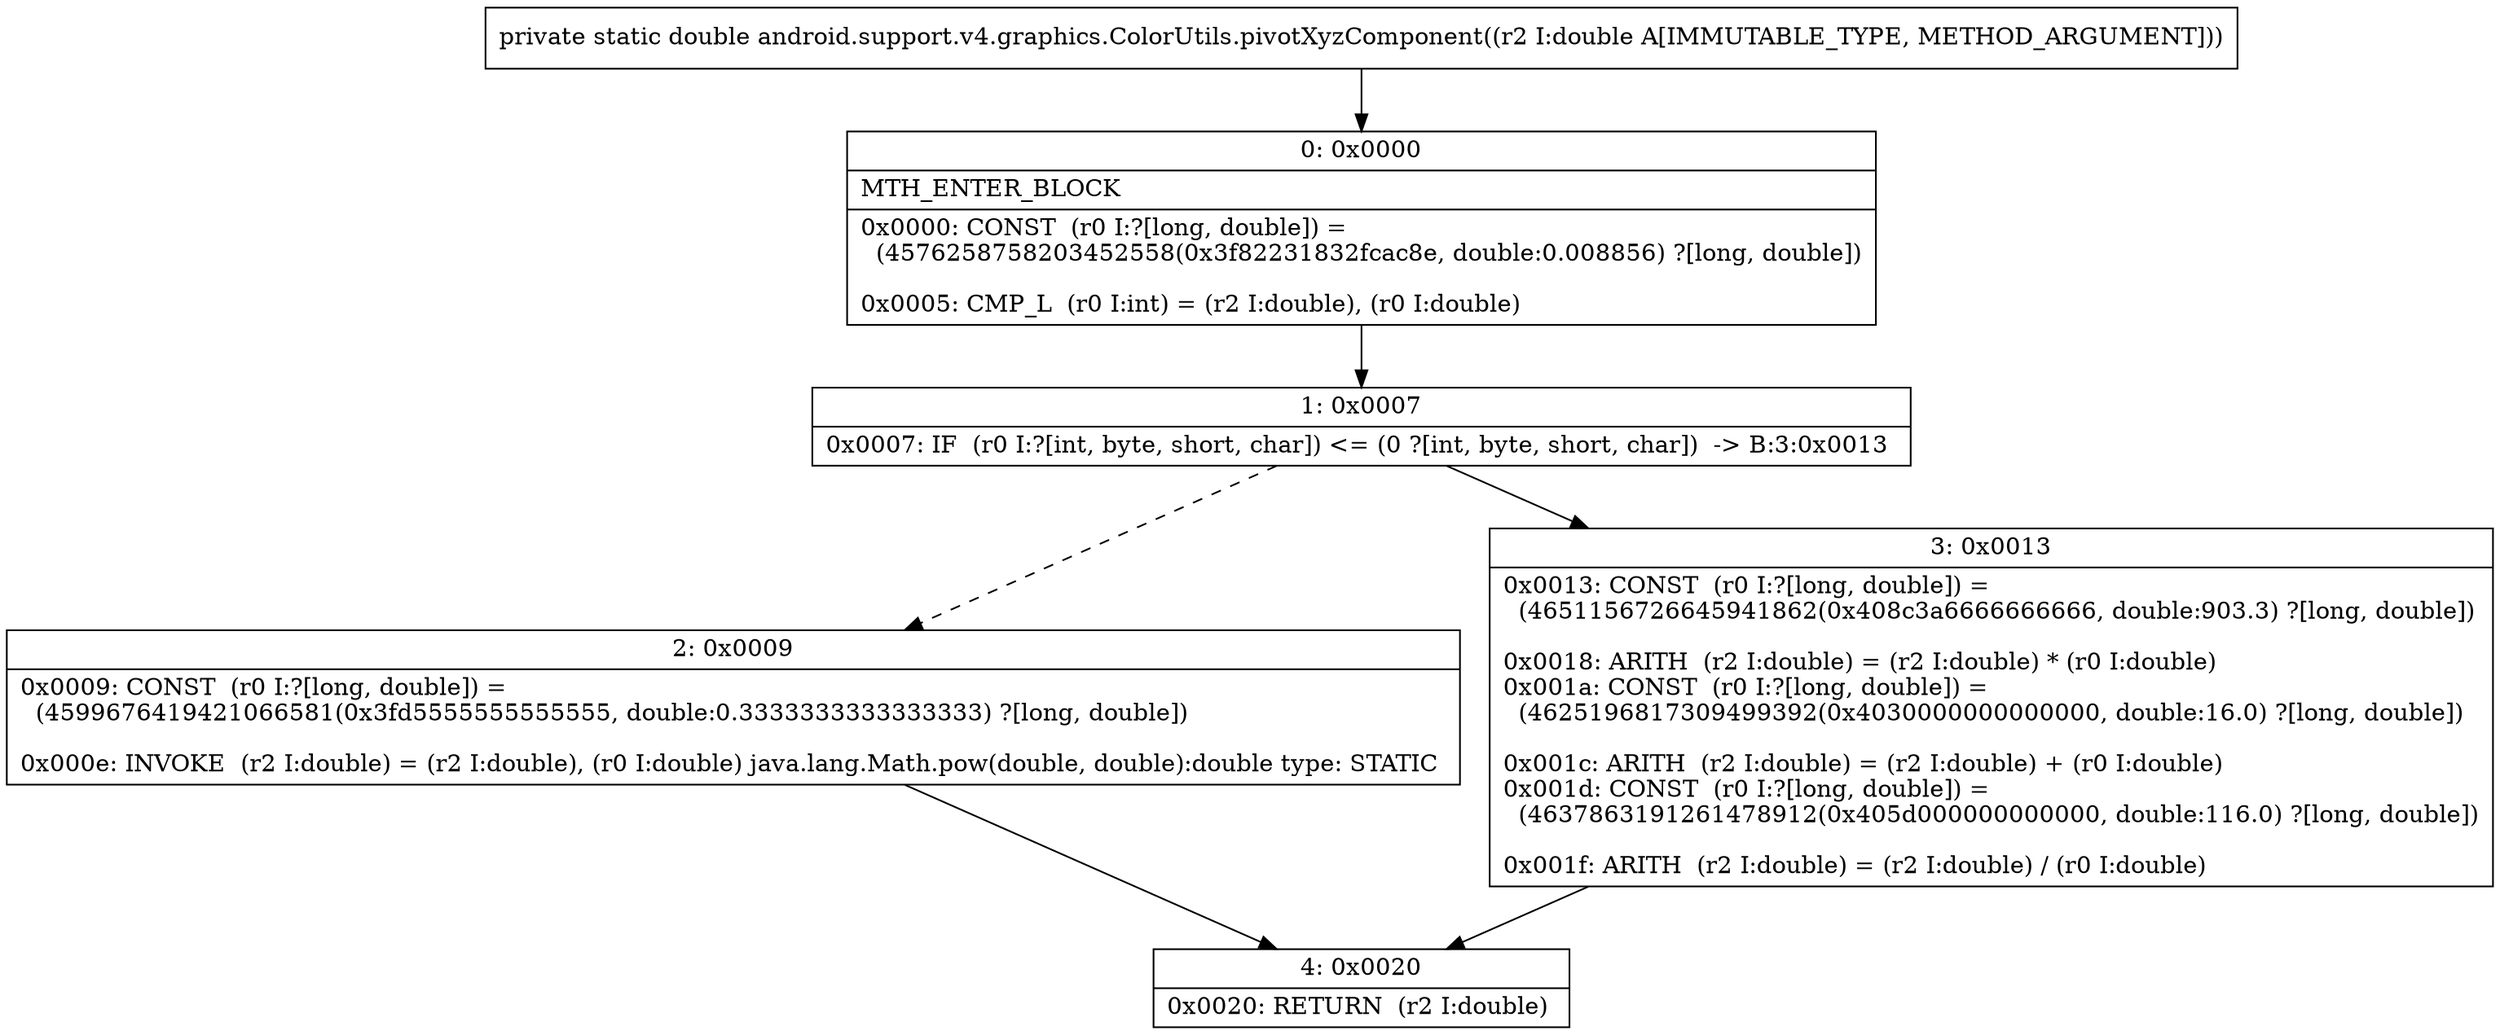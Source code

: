 digraph "CFG forandroid.support.v4.graphics.ColorUtils.pivotXyzComponent(D)D" {
Node_0 [shape=record,label="{0\:\ 0x0000|MTH_ENTER_BLOCK\l|0x0000: CONST  (r0 I:?[long, double]) = \l  (4576258758203452558(0x3f82231832fcac8e, double:0.008856) ?[long, double])\l \l0x0005: CMP_L  (r0 I:int) = (r2 I:double), (r0 I:double) \l}"];
Node_1 [shape=record,label="{1\:\ 0x0007|0x0007: IF  (r0 I:?[int, byte, short, char]) \<= (0 ?[int, byte, short, char])  \-\> B:3:0x0013 \l}"];
Node_2 [shape=record,label="{2\:\ 0x0009|0x0009: CONST  (r0 I:?[long, double]) = \l  (4599676419421066581(0x3fd5555555555555, double:0.3333333333333333) ?[long, double])\l \l0x000e: INVOKE  (r2 I:double) = (r2 I:double), (r0 I:double) java.lang.Math.pow(double, double):double type: STATIC \l}"];
Node_3 [shape=record,label="{3\:\ 0x0013|0x0013: CONST  (r0 I:?[long, double]) = \l  (4651156726645941862(0x408c3a6666666666, double:903.3) ?[long, double])\l \l0x0018: ARITH  (r2 I:double) = (r2 I:double) * (r0 I:double) \l0x001a: CONST  (r0 I:?[long, double]) = \l  (4625196817309499392(0x4030000000000000, double:16.0) ?[long, double])\l \l0x001c: ARITH  (r2 I:double) = (r2 I:double) + (r0 I:double) \l0x001d: CONST  (r0 I:?[long, double]) = \l  (4637863191261478912(0x405d000000000000, double:116.0) ?[long, double])\l \l0x001f: ARITH  (r2 I:double) = (r2 I:double) \/ (r0 I:double) \l}"];
Node_4 [shape=record,label="{4\:\ 0x0020|0x0020: RETURN  (r2 I:double) \l}"];
MethodNode[shape=record,label="{private static double android.support.v4.graphics.ColorUtils.pivotXyzComponent((r2 I:double A[IMMUTABLE_TYPE, METHOD_ARGUMENT])) }"];
MethodNode -> Node_0;
Node_0 -> Node_1;
Node_1 -> Node_2[style=dashed];
Node_1 -> Node_3;
Node_2 -> Node_4;
Node_3 -> Node_4;
}

